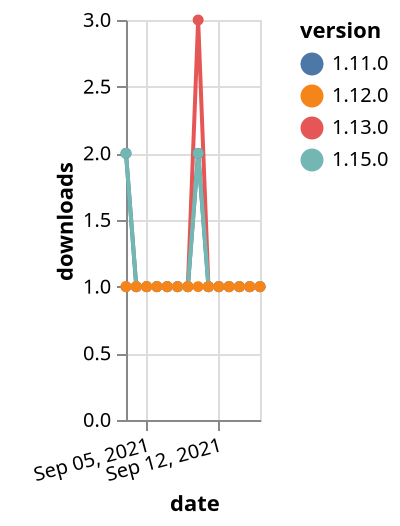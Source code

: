{"$schema": "https://vega.github.io/schema/vega-lite/v5.json", "description": "A simple bar chart with embedded data.", "data": {"values": [{"date": "2021-09-03", "total": 224, "delta": 2, "version": "1.11.0"}, {"date": "2021-09-04", "total": 225, "delta": 1, "version": "1.11.0"}, {"date": "2021-09-05", "total": 226, "delta": 1, "version": "1.11.0"}, {"date": "2021-09-06", "total": 227, "delta": 1, "version": "1.11.0"}, {"date": "2021-09-07", "total": 228, "delta": 1, "version": "1.11.0"}, {"date": "2021-09-08", "total": 229, "delta": 1, "version": "1.11.0"}, {"date": "2021-09-09", "total": 230, "delta": 1, "version": "1.11.0"}, {"date": "2021-09-10", "total": 232, "delta": 2, "version": "1.11.0"}, {"date": "2021-09-11", "total": 233, "delta": 1, "version": "1.11.0"}, {"date": "2021-09-12", "total": 234, "delta": 1, "version": "1.11.0"}, {"date": "2021-09-13", "total": 235, "delta": 1, "version": "1.11.0"}, {"date": "2021-09-14", "total": 236, "delta": 1, "version": "1.11.0"}, {"date": "2021-09-15", "total": 237, "delta": 1, "version": "1.11.0"}, {"date": "2021-09-16", "total": 238, "delta": 1, "version": "1.11.0"}, {"date": "2021-09-03", "total": 296, "delta": 1, "version": "1.13.0"}, {"date": "2021-09-04", "total": 297, "delta": 1, "version": "1.13.0"}, {"date": "2021-09-05", "total": 298, "delta": 1, "version": "1.13.0"}, {"date": "2021-09-06", "total": 299, "delta": 1, "version": "1.13.0"}, {"date": "2021-09-07", "total": 300, "delta": 1, "version": "1.13.0"}, {"date": "2021-09-08", "total": 301, "delta": 1, "version": "1.13.0"}, {"date": "2021-09-09", "total": 302, "delta": 1, "version": "1.13.0"}, {"date": "2021-09-10", "total": 305, "delta": 3, "version": "1.13.0"}, {"date": "2021-09-11", "total": 306, "delta": 1, "version": "1.13.0"}, {"date": "2021-09-12", "total": 307, "delta": 1, "version": "1.13.0"}, {"date": "2021-09-13", "total": 308, "delta": 1, "version": "1.13.0"}, {"date": "2021-09-14", "total": 309, "delta": 1, "version": "1.13.0"}, {"date": "2021-09-15", "total": 310, "delta": 1, "version": "1.13.0"}, {"date": "2021-09-16", "total": 311, "delta": 1, "version": "1.13.0"}, {"date": "2021-09-03", "total": 116, "delta": 2, "version": "1.15.0"}, {"date": "2021-09-04", "total": 117, "delta": 1, "version": "1.15.0"}, {"date": "2021-09-05", "total": 118, "delta": 1, "version": "1.15.0"}, {"date": "2021-09-06", "total": 119, "delta": 1, "version": "1.15.0"}, {"date": "2021-09-07", "total": 120, "delta": 1, "version": "1.15.0"}, {"date": "2021-09-08", "total": 121, "delta": 1, "version": "1.15.0"}, {"date": "2021-09-09", "total": 122, "delta": 1, "version": "1.15.0"}, {"date": "2021-09-10", "total": 124, "delta": 2, "version": "1.15.0"}, {"date": "2021-09-11", "total": 125, "delta": 1, "version": "1.15.0"}, {"date": "2021-09-12", "total": 126, "delta": 1, "version": "1.15.0"}, {"date": "2021-09-13", "total": 127, "delta": 1, "version": "1.15.0"}, {"date": "2021-09-14", "total": 128, "delta": 1, "version": "1.15.0"}, {"date": "2021-09-15", "total": 129, "delta": 1, "version": "1.15.0"}, {"date": "2021-09-16", "total": 130, "delta": 1, "version": "1.15.0"}, {"date": "2021-09-03", "total": 178, "delta": 1, "version": "1.12.0"}, {"date": "2021-09-04", "total": 179, "delta": 1, "version": "1.12.0"}, {"date": "2021-09-05", "total": 180, "delta": 1, "version": "1.12.0"}, {"date": "2021-09-06", "total": 181, "delta": 1, "version": "1.12.0"}, {"date": "2021-09-07", "total": 182, "delta": 1, "version": "1.12.0"}, {"date": "2021-09-08", "total": 183, "delta": 1, "version": "1.12.0"}, {"date": "2021-09-09", "total": 184, "delta": 1, "version": "1.12.0"}, {"date": "2021-09-10", "total": 185, "delta": 1, "version": "1.12.0"}, {"date": "2021-09-11", "total": 186, "delta": 1, "version": "1.12.0"}, {"date": "2021-09-12", "total": 187, "delta": 1, "version": "1.12.0"}, {"date": "2021-09-13", "total": 188, "delta": 1, "version": "1.12.0"}, {"date": "2021-09-14", "total": 189, "delta": 1, "version": "1.12.0"}, {"date": "2021-09-15", "total": 190, "delta": 1, "version": "1.12.0"}, {"date": "2021-09-16", "total": 191, "delta": 1, "version": "1.12.0"}]}, "width": "container", "mark": {"type": "line", "point": {"filled": true}}, "encoding": {"x": {"field": "date", "type": "temporal", "timeUnit": "yearmonthdate", "title": "date", "axis": {"labelAngle": -15}}, "y": {"field": "delta", "type": "quantitative", "title": "downloads"}, "color": {"field": "version", "type": "nominal"}, "tooltip": {"field": "delta"}}}